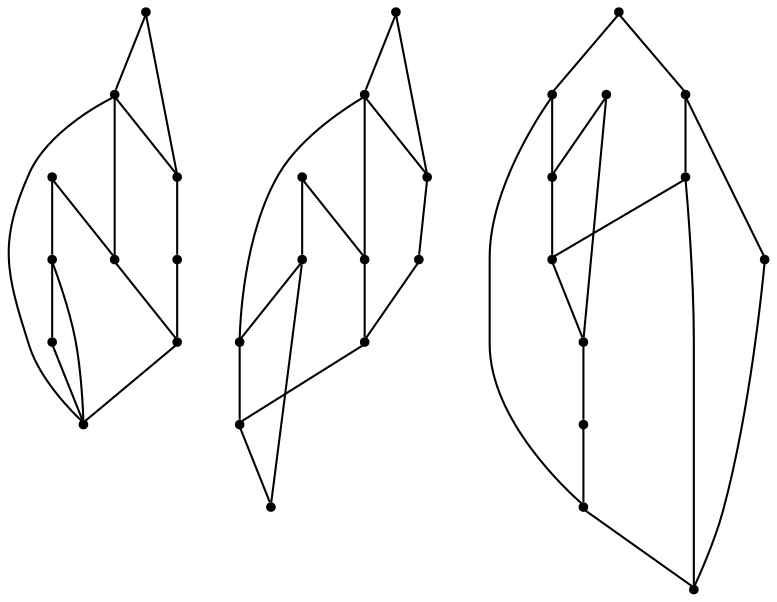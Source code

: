 graph {
  node [shape=point,comment="{\"directed\":false,\"doi\":\"10.1007/978-3-540-77537-9_10\",\"figure\":\"2\"}"]

  v0 [pos="1673.994801578965,682.9642099722022"]
  v1 [pos="1673.994801578965,876.6594969484096"]
  v2 [pos="1673.994801578965,945.5596645176568"]
  v3 [pos="1677.309822685774,761.7426936924614"]
  v4 [pos="1467.1535372534463,735.4831991190417"]
  v5 [pos="1463.8385479594383,682.9642099722022"]
  v6 [pos="1457.2711451508278,893.0404209651887"]
  v7 [pos="1463.8385479594385,945.5596645176568"]
  v8 [pos="1299.6539549361828,682.9642099722022"]
  v9 [pos="1299.6539549361828,876.6594969484096"]
  v10 [pos="1299.6539549361828,945.5596645176568"]
  v11 [pos="1302.9063684507857,762.4929994924659"]
  v12 [pos="1194.5757963136184,682.9642099722022"]
  v13 [pos="1188.0084571306095,719.1022751022625"]
  v14 [pos="1092.750114831259,735.4831991190417"]
  v15 [pos="1089.497701316656,682.9642099722022"]
  v16 [pos="1082.9302666952442,893.0404209651887"]
  v17 [pos="1089.497701316656,945.5596645176568"]
  v18 [pos="925.3130923869998,682.9642099722022"]
  v19 [pos="925.3130923869996,876.6594969484096"]
  v20 [pos="925.3130923869996,945.5596645176568"]
  v21 [pos="928.5029778413993,762.4929994924657"]
  v22 [pos="816.9199762832287,853.6512427064662"]
  v23 [pos="819.2967583589775,945.5596645176568"]
  v24 [pos="820.2349655772365,682.9642099722022"]
  v25 [pos="813.6675627686257,719.1022751022625"]
  v26 [pos="718.4717644358791,735.4831991190417"]
  v27 [pos="715.1568069546721,682.9642099722022"]
  v28 [pos="708.5894200524617,893.0404209651887"]
  v29 [pos="715.1568069546722,945.5596645176568"]
  v30 [pos="1568.9167383948036,682.9642099722022"]
  v31 [pos="1567.9785152701445,945.5596645176568"]
  v32 [pos="1193.6376686273616,945.5596645176568"]

  v0 -- v3 [id="-1",pos="1673.994801578965,682.9642099722022 1677.2514143832893,704.7845807330332 1684.1232338838797,732.903017234276 1678.9777042122773,754.5234251710658 1678.4480419159447,757.0392987099624 1677.878264766165,759.4445463542933 1677.309822685774,761.7426936924614"]
  v23 -- v20 [id="-3",pos="819.2967583589775,945.5596645176568 925.3130923869996,945.5596645176568 925.3130923869996,945.5596645176568 925.3130923869996,945.5596645176568"]
  v27 -- v24 [id="-6",pos="715.1568069546721,682.9642099722022 820.2349655772365,682.9642099722022 820.2349655772365,682.9642099722022 820.2349655772365,682.9642099722022"]
  v24 -- v18 [id="-7",pos="820.2349655772365,682.9642099722022 925.3130923869998,682.9642099722022 925.3130923869998,682.9642099722022 925.3130923869998,682.9642099722022"]
  v17 -- v32 [id="-16",pos="1089.497701316656,945.5596645176568 1193.6376686273616,945.5596645176568 1193.6376686273616,945.5596645176568 1193.6376686273616,945.5596645176568"]
  v32 -- v10 [id="-17",pos="1193.6376686273616,945.5596645176568 1299.6539549361828,945.5596645176568 1299.6539549361828,945.5596645176568 1299.6539549361828,945.5596645176568"]
  v15 -- v12 [id="-20",pos="1089.497701316656,682.9642099722022 1194.5757963136184,682.9642099722022 1194.5757963136184,682.9642099722022 1194.5757963136184,682.9642099722022"]
  v12 -- v8 [id="-21",pos="1194.5757963136184,682.9642099722022 1299.6539549361828,682.9642099722022 1299.6539549361828,682.9642099722022 1299.6539549361828,682.9642099722022"]
  v16 -- v32 [id="-29",pos="1082.9302666952442,893.0404209651887 1085.7282661615416,896.8918677758244 1085.7282661615416,896.8918677758244 1085.7282661615416,896.8918677758244 1086.733168916924,898.1631327016944 1086.733168916924,898.1631327016944 1086.733168916924,898.1631327016944 1087.8298197901527,899.6053582099507 1087.8298197901527,899.6053582099507 1087.8298197901527,899.6053582099507 1089.009820201785,901.1391697444856 1089.009820201785,901.1391697444856 1089.009820201785,901.1391697444856 1090.2815687312636,902.7564263251851 1090.2815687312636,902.7564263251851 1090.2815687312636,902.7564263251851 1091.6367940503496,904.3780078015701 1091.6367940503496,904.3780078015701 1091.6367940503496,904.3780078015701 1092.9960914079531,906.0410573954089 1092.9960914079531,906.0410573954089 1092.9960914079531,906.0410573954089 1094.3513167270394,907.6583139761084 1094.3513167270394,907.6583139761084 1094.3513167270394,907.6583139761084 1095.7106140846429,909.1921255106432 1095.7106140846429,909.1921255106432 1095.7106140846429,909.1921255106432 1097.1116498370502,910.6801440320388 1097.1116498370502,910.6801440320388 1097.1116498370502,910.6801440320388 1098.4251367613326,912.1223695402953 1098.4251367613326,912.1223695402953 1098.4251367613326,912.1223695402953 1099.738623685615,913.4353569892477 1099.738623685615,913.4353569892477 1099.738623685615,913.4353569892477 1101.0521106098972,914.6608289019784 1101.0521106098972,914.6608289019784 1101.0521106098972,914.6608289019784 1102.3196598496547,915.7987852784877 1102.3196598496547,915.7987852784877 1102.3196598496547,915.7987852784877 1103.591535630337,916.807503595693 1103.591535630337,916.807503595693 1103.591535630337,916.807503595693 1104.8590848700944,917.770428899759 1104.8590848700944,917.770428899759 1104.8590848700944,917.770428899759 1106.0850229662517,918.6415137719181 1106.0850229662517,918.6415137719181 1106.0850229662517,918.6415137719181 1107.3567714957303,919.4752010166802 1107.3567714957303,919.4752010166802 1107.3567714957303,919.4752010166802 1108.6702584200127,920.221118319592 1108.6702584200127,920.221118319592 1108.6702584200127,920.221118319592 1109.983745344295,920.8757040018542 1109.983745344295,920.8757040018542 1109.983745344295,920.8757040018542 1111.2972322685773,921.4883127554053 1111.2972322685773,921.4883127554053 1111.2972322685773,921.4883127554053 1112.6982680209846,922.0594533915026 1112.6982680209846,922.0594533915026 1112.6982680209846,922.0594533915026 1114.1410421681958,922.5845466088322 1114.1410421681958,922.5845466088322 1114.1410421681958,922.5845466088322 1115.4127906976744,923.02212428994 1115.4127906976744,923.02212428994 1115.4127906976744,923.02212428994 1116.7680160167604,923.4141633635375 1116.7680160167604,923.4141633635375 1116.7680160167604,923.4141633635375 1118.1690517691677,923.7642255084238 1118.1690517691677,923.7642255084238 1118.1690517691677,923.7642255084238 1119.5700875215753,924.1142876533102 1119.5700875215753,924.1142876533102 1119.5700875215753,924.1142876533102 1121.0586721021075,924.4643497981965 1121.0586721021075,924.4643497981965 1121.0586721021075,924.4643497981965 1122.5889950774435,924.772943825629 1122.5889950774435,924.772943825629 1122.5889950774435,924.772943825629 1124.169327775822,925.0772129573762 1124.169327775822,925.0772129573762 1124.169327775822,925.0772129573762 1125.7871995792832,925.3397595660409 1125.7871995792832,925.3397595660409 1125.7871995792832,925.3397595660409 1127.4508818160655,925.6023061747057 1127.4508818160655,925.6023061747057 1127.4508818160655,925.6023061747057 1129.1605017373727,925.8233846659167 1129.1605017373727,925.8233846659167 1129.1605017373727,925.8233846659167 1130.9118600534837,926.0398838558137 1130.9118600534837,926.0398838558137 1130.9118600534837,926.0398838558137 1132.704829513195,926.2609623470246 1132.704829513195,926.2609623470246 1132.704829513195,926.2609623470246 1134.501998262627,926.4359934194678 1134.501998262627,926.4359934194678 1134.501998262627,926.4359934194678 1136.336706117142,926.6527470149933 1136.336706117142,926.6527470149933 1136.336706117142,926.6527470149933 1138.1796852998955,926.8277780874365 1138.1796852998955,926.8277780874365 1138.1796852998955,926.8277780874365 1140.0185924441314,926.9610866367974 1140.0185924441314,926.9610866367974 1140.0185924441314,926.9610866367974 1141.8991107319675,927.1361177092406 1141.8991107319675,927.1361177092406 1141.8991107319675,927.1361177092406 1143.7380178762037,927.2653557685445 1143.7380178762037,927.2653557685445 1143.7380178762037,927.2653557685445 1145.5769250204396,927.3989187235338 1145.5769250204396,927.3989187235338 1145.5769250204396,927.3989187235338 1147.415704913472,927.573949795977 1147.415704913472,927.573949795977 1147.415704913472,927.573949795977 1149.2088016243868,927.703187855281 1149.2088016243868,927.703187855281 1149.2088016243868,927.703187855281 1151.005970373819,927.7907033915026 1151.005970373819,927.7907033915026 1151.005970373819,927.7907033915026 1152.7572014387263,927.9240119408634 1152.7572014387263,927.9240119408634 1152.7572014387263,927.9240119408634 1154.4668213600335,928.0532500001674 1154.4668213600335,928.0532500001674 1154.4668213600335,928.0532500001674 1156.1264315582985,928.1865585495282 1156.1264315582985,928.1865585495282 1156.1264315582985,928.1865585495282 1157.706764256677,928.3157966088321 1157.706764256677,928.3157966088321 1157.706764256677,928.3157966088321 1159.2828976653343,928.4908276812754 1159.2828976653343,928.4908276812754 1159.2828976653343,928.4908276812754 1160.8132206406704,928.6243906362647 1160.8132206406704,928.6243906362647 1160.8132206406704,928.6243906362647 1162.2559947878815,928.7533742899401 1162.2559947878815,928.7533742899401 1162.2559947878815,928.7533742899401 1163.7028409736101,928.9286597680118 1163.7028409736101,928.9286597680118 1163.7028409736101,928.9286597680118 1165.0622655824172,929.103690840455 1165.0622655824172,929.103690840455 1165.0622655824172,929.103690840455 1166.3715532169786,929.2787219128982 1166.3715532169786,929.2787219128982 1166.3715532169786,929.2787219128982 1167.6433017464572,929.4954755084237 1167.6433017464572,929.4954755084237 1167.6433017464572,929.4954755084237 1168.8692398426144,929.6745770709238 1168.8692398426144,929.6745770709238 1168.8692398426144,929.6745770709238 1170.3578244231467,929.978846202671 1170.3578244231467,929.978846202671 1170.3578244231467,929.978846202671 1171.8464090036791,930.3291627531859 1171.8464090036791,930.3291627531859 1171.8464090036791,930.3291627531859 1173.2016343227651,930.7250179112115 1173.2016343227651,930.7250179112115 1173.2016343227651,930.7250179112115 1174.5609316803689,931.1625955923193 1174.5609316803689,931.1625955923193 1174.5609316803689,931.1625955923193 1175.8326802098472,931.6004276790559 1175.8326802098472,931.6004276790559 1175.8326802098472,931.6004276790559 1177.1003567008083,932.1672434194678 1177.1003567008083,932.1672434194678 1177.1003567008083,932.1672434194678 1178.372105230287,932.7383840555651 1178.372105230287,932.7383840555651 1178.372105230287,932.7383840555651 1179.5980433264444,933.3927153321986 1179.5980433264444,933.3927153321986 1179.5980433264444,933.3927153321986 1180.8239814226017,934.0928396219714 1180.8239814226017,934.0928396219714 1180.8239814226017,934.0928396219714 1182.045720229038,934.8807338535943 1182.045720229038,934.8807338535943 1182.045720229038,934.8807338535943 1183.3174687585165,935.7561436214387 1183.3174687585165,935.7561436214387 1183.3174687585165,935.7561436214387 1184.5434068546738,936.6770919967938 1184.5434068546738,936.6770919967938 1184.5434068546738,936.6770919967938 1185.8151553841524,937.6400173008599 1185.8151553841524,937.6400173008599 1185.8151553841524,937.6400173008599 1187.0410934803097,938.6446651280083 1187.0410934803097,938.6446651280083 1187.0410934803097,938.6446651280083 1188.2628322867458,939.6533834452135 1188.2628322867458,939.6533834452135 1188.2628322867458,939.6533834452135 1189.4470319880995,940.7035698798726 1189.4470319880995,940.7035698798726 1189.4470319880995,940.7035698798726 1190.543682861328,941.6664951839387 1190.543682861328,941.6664951839387 1190.543682861328,941.6664951839387 1193.6376686273616,945.5596645176568 1193.6376686273616,945.5596645176568 1193.6376686273616,945.5596645176568"]
  v7 -- v31 [id="-44",pos="1463.8385479594385,945.5596645176568 1567.9785152701445,945.5596645176568 1567.9785152701445,945.5596645176568 1567.9785152701445,945.5596645176568"]
  v31 -- v2 [id="-45",pos="1567.9785152701445,945.5596645176568 1673.994801578965,945.5596645176568 1673.994801578965,945.5596645176568 1673.994801578965,945.5596645176568"]
  v5 -- v30 [id="-48",pos="1463.8385479594383,682.9642099722022 1568.9167383948036,682.9642099722022 1568.9167383948036,682.9642099722022 1568.9167383948036,682.9642099722022"]
  v30 -- v0 [id="-49",pos="1568.9167383948036,682.9642099722022 1673.994801578965,682.9642099722022 1673.994801578965,682.9642099722022 1673.994801578965,682.9642099722022"]
  v6 -- v31 [id="-57",pos="1457.2711451508278,893.0404209651887 1460.069112804324,896.8918677758244 1460.069112804324,896.8918677758244 1460.069112804324,896.8918677758244 1461.0740155597066,898.1631327016944 1461.0740155597066,898.1631327016944 1461.0740155597066,898.1631327016944 1462.166467143214,899.6053582099507 1462.166467143214,899.6053582099507 1462.166467143214,899.6053582099507 1463.3506668445675,901.1391697444856 1463.3506668445675,901.1391697444856 1463.3506668445675,901.1391697444856 1464.6183433355286,902.7564263251851 1464.6183433355286,902.7564263251851 1464.6183433355286,902.7564263251851 1465.9776406931321,904.3780078015701 1465.9776406931321,904.3780078015701 1465.9776406931321,904.3780078015701 1467.3328660122183,906.0410573954089 1467.3328660122183,906.0410573954089 1467.3328660122183,906.0410573954089 1468.6921633698219,907.6583139761084 1468.6921633698219,907.6583139761084 1468.6921633698219,907.6583139761084 1470.047388688908,909.1921255106432 1470.047388688908,909.1921255106432 1470.047388688908,909.1921255106432 1471.4484244413154,910.6801440320388 1471.4484244413154,910.6801440320388 1471.4484244413154,910.6801440320388 1472.765983404115,912.1223695402953 1472.765983404115,912.1223695402953 1472.765983404115,912.1223695402953 1474.0794703283975,913.4353569892477 1474.0794703283975,913.4353569892477 1474.0794703283975,913.4353569892477 1475.3929572526797,914.6608289019784 1475.3929572526797,914.6608289019784 1475.3929572526797,914.6608289019784 1476.6606337436408,915.7987852784877 1476.6606337436408,915.7987852784877 1476.6606337436408,915.7987852784877 1477.9281829833983,916.807503595693 1477.9281829833983,916.807503595693 1477.9281829833983,916.807503595693 1479.199931512877,917.770428899759 1479.199931512877,917.770428899759 1479.199931512877,917.770428899759 1480.4258696090342,918.6415137719181 1480.4258696090342,918.6415137719181 1480.4258696090342,918.6415137719181 1481.6935460999953,919.4752010166802 1481.6935460999953,919.4752010166802 1481.6935460999953,919.4752010166802 1483.0111050627952,920.221118319592 1483.0111050627952,920.221118319592 1483.0111050627952,920.221118319592 1484.3245919870776,920.8757040018542 1484.3245919870776,920.8757040018542 1484.3245919870776,920.8757040018542 1485.6380789113598,921.4883127554053 1485.6380789113598,921.4883127554053 1485.6380789113598,921.4883127554053 1487.0391146637671,922.0594533915026 1487.0391146637671,922.0594533915026 1487.0391146637671,922.0594533915026 1488.4818888109783,922.5845466088322 1488.4818888109783,922.5845466088322 1488.4818888109783,922.5845466088322 1489.7536373404569,923.02212428994 1489.7536373404569,923.02212428994 1489.7536373404569,923.02212428994 1491.1088626595429,923.4141633635375 1491.1088626595429,923.4141633635375 1491.1088626595429,923.4141633635375 1492.5098984119504,923.7642255084238 1492.5098984119504,923.7642255084238 1492.5098984119504,923.7642255084238 1493.9109341643577,924.1142876533102 1493.9109341643577,924.1142876533102 1493.9109341643577,924.1142876533102 1495.39951874489,924.4643497981965 1495.39951874489,924.4643497981965 1495.39951874489,924.4643497981965 1496.929841720226,924.772943825629 1496.929841720226,924.772943825629 1496.929841720226,924.772943825629 1498.5101744186045,925.0772129573762 1498.5101744186045,925.0772129573762 1498.5101744186045,925.0772129573762 1500.1280462220657,925.3397595660409 1500.1280462220657,925.3397595660409 1500.1280462220657,925.3397595660409 1501.791728458848,925.6023061747057 1501.791728458848,925.6023061747057 1501.791728458848,925.6023061747057 1503.5013483801552,925.8233846659167 1503.5013483801552,925.8233846659167 1503.5013483801552,925.8233846659167 1505.248507406545,926.0398838558137 1505.248507406545,926.0398838558137 1505.248507406545,926.0398838558137 1507.0456761559774,926.2609623470246 1507.0456761559774,926.2609623470246 1507.0456761559774,926.2609623470246 1508.8428449054097,926.4359934194678 1508.8428449054097,926.4359934194678 1508.8428449054097,926.4359934194678 1510.6775527599245,926.6527470149933 1510.6775527599245,926.6527470149933 1510.6775527599245,926.6527470149933 1512.5164599041605,926.8277780874365 1512.5164599041605,926.8277780874365 1512.5164599041605,926.8277780874365 1514.3594390869139,926.9610866367974 1514.3594390869139,926.9610866367974 1514.3594390869139,926.9610866367974 1516.2400846259538,927.1361177092406 1516.2400846259538,927.1361177092406 1516.2400846259538,927.1361177092406 1518.0788645189862,927.2653557685445 1518.0788645189862,927.2653557685445 1518.0788645189862,927.2653557685445 1519.917771663222,927.3989187235338 1519.917771663222,927.3989187235338 1519.917771663222,927.3989187235338 1521.7566788074582,927.573949795977 1521.7566788074582,927.573949795977 1521.7566788074582,927.573949795977 1523.5496482671692,927.703187855281 1523.5496482671692,927.703187855281 1523.5496482671692,927.703187855281 1525.3468170166016,927.7907033915026 1525.3468170166016,927.7907033915026 1525.3468170166016,927.7907033915026 1527.0980480815088,927.9240119408634 1527.0980480815088,927.9240119408634 1527.0980480815088,927.9240119408634 1528.807668002816,928.0532500001674 1528.807668002816,928.0532500001674 1528.807668002816,928.0532500001674 1530.467278201081,928.1865585495282 1530.467278201081,928.1865585495282 1530.467278201081,928.1865585495282 1532.0434116097383,928.3157966088321 1532.0434116097383,928.3157966088321 1532.0434116097383,928.3157966088321 1533.6237443081168,928.4908276812754 1533.6237443081168,928.4908276812754 1533.6237443081168,928.4908276812754 1535.1540672834528,928.6243906362647 1535.1540672834528,928.6243906362647 1535.1540672834528,928.6243906362647 1536.596841430664,928.7533742899401 1536.596841430664,928.7533742899401 1536.596841430664,928.7533742899401 1538.0436876163926,928.9286597680118 1538.0436876163926,928.9286597680118 1538.0436876163926,928.9286597680118 1539.3989129354786,929.103690840455 1539.3989129354786,929.103690840455 1539.3989129354786,929.103690840455 1540.712399859761,929.2787219128982 1540.712399859761,929.2787219128982 1540.712399859761,929.2787219128982 1541.9841483892396,929.4954755084237 1541.9841483892396,929.4954755084237 1541.9841483892396,929.4954755084237 1543.210086485397,929.6745770709238 1543.210086485397,929.6745770709238 1543.210086485397,929.6745770709238 1544.6986710659291,929.978846202671 1544.6986710659291,929.978846202671 1544.6986710659291,929.978846202671 1546.1872556464616,930.3291627531859 1546.1872556464616,930.3291627531859 1546.1872556464616,930.3291627531859 1547.5424809655476,930.7250179112115 1547.5424809655476,930.7250179112115 1547.5424809655476,930.7250179112115 1548.9017783231513,931.1625955923193 1548.9017783231513,931.1625955923193 1548.9017783231513,931.1625955923193 1550.1694548141124,931.6004276790559 1550.1694548141124,931.6004276790559 1550.1694548141124,931.6004276790559 1551.441203343591,932.1672434194678 1551.441203343591,932.1672434194678 1551.441203343591,932.1672434194678 1552.7087525833483,932.7383840555651 1552.7087525833483,932.7383840555651 1552.7087525833483,932.7383840555651 1553.9346906795058,933.3927153321986 1553.9346906795058,933.3927153321986 1553.9346906795058,933.3927153321986 1555.160628775663,934.0928396219714 1555.160628775663,934.0928396219714 1555.160628775663,934.0928396219714 1556.3865668718204,934.8807338535943 1556.3865668718204,934.8807338535943 1556.3865668718204,934.8807338535943 1557.658315401299,935.7561436214387 1557.658315401299,935.7561436214387 1557.658315401299,935.7561436214387 1558.8842534974563,936.6770919967938 1558.8842534974563,936.6770919967938 1558.8842534974563,936.6770919967938 1560.1560020269349,937.6400173008599 1560.1560020269349,937.6400173008599 1560.1560020269349,937.6400173008599 1561.3819401230921,938.6446651280083 1561.3819401230921,938.6446651280083 1561.3819401230921,938.6446651280083 1562.6036789295285,939.6533834452135 1562.6036789295285,939.6533834452135 1562.6036789295285,939.6533834452135 1563.787878630882,940.7035698798726 1563.787878630882,940.7035698798726 1563.787878630882,940.7035698798726 1564.8803302143895,941.6664951839387 1564.8803302143895,941.6664951839387 1564.8803302143895,941.6664951839387 1567.9785152701445,945.5596645176568 1567.9785152701445,945.5596645176568 1567.9785152701445,945.5596645176568"]
  v30 -- v3 [id="-71",pos="1568.9167383948036,682.9642099722022 1571.710411320176,686.8156567828379 1571.710411320176,686.8156567828379 1571.710411320176,686.8156567828379 1572.7195133652797,688.0869217087079 1572.7195133652797,688.0869217087079 1572.7195133652797,688.0869217087079 1573.8161642385082,689.5291472169642 1573.8161642385082,689.5291472169642 1573.8161642385082,689.5291472169642 1574.9961646501408,691.0629587514991 1574.9961646501408,691.0629587514991 1574.9961646501408,691.0629587514991 1576.263841141102,692.6802153321986 1576.263841141102,692.6802153321986 1576.263841141102,692.6802153321986 1577.6231384987054,694.3015424029551 1577.6231384987054,694.3015424029551 1577.6231384987054,694.3015424029551 1578.9783638177914,695.9645919967938 1578.9783638177914,695.9645919967938 1578.9783638177914,695.9645919967938 1580.3376611753952,697.5818485774934 1580.3376611753952,697.5818485774934 1580.3376611753952,697.5818485774934 1581.6928864944812,699.1159145176567 1581.6928864944812,699.1159145176567 1581.6928864944812,699.1159145176567 1583.0939222468885,700.6039330390523 1583.0939222468885,700.6039330390523 1583.0939222468885,700.6039330390523 1584.407409171171,702.0461585473088 1584.407409171171,702.0461585473088 1584.407409171171,702.0461585473088 1585.7208960954533,703.3591459962612 1585.7208960954533,703.3591459962612 1585.7208960954533,703.3591459962612 1587.0343830197355,704.584617908992 1587.0343830197355,704.584617908992 1587.0343830197355,704.584617908992 1588.3061315492141,705.7223198798727 1588.3061315492141,705.7223198798727 1588.3061315492141,705.7223198798727 1589.5778800786927,706.7310381970779 1589.5778800786927,706.7310381970779 1589.5778800786927,706.7310381970779 1590.8455565696538,707.6939635011439 1590.8455565696538,707.6939635011439 1590.8455565696538,707.6939635011439 1592.0713674146075,708.5693732689884 1592.0713674146075,708.5693732689884 1592.0713674146075,708.5693732689884 1593.3390439055686,709.3987356180651 1593.3390439055686,709.3987356180651 1593.3390439055686,709.3987356180651 1594.652530829851,710.1449073266056 1594.652530829851,710.1449073266056 1594.652530829851,710.1449073266056 1595.9660177541332,710.7992386032391 1595.9660177541332,710.7992386032391 1595.9660177541332,710.7992386032391 1597.283576716933,711.4121017624188 1597.283576716933,711.4121017624188 1597.283576716933,711.4121017624188 1598.680540430823,711.9829879928876 1598.680540430823,711.9829879928876 1598.680540430823,711.9829879928876 1600.1273866165516,712.5083356158457 1600.1273866165516,712.5083356158457 1600.1273866165516,712.5083356158457 1601.3950631075127,712.9459132969536 1601.3950631075127,712.9459132969536 1601.3950631075127,712.9459132969536 1602.7543604651162,713.3376979649223 1602.7543604651162,713.3376979649223 1602.7543604651162,713.3376979649223 1604.1553962175235,713.7335531229479 1604.1553962175235,713.7335531229479 1604.1553962175235,713.7335531229479 1605.5564319699308,714.0838696734628 1605.5564319699308,714.0838696734628 1605.5564319699308,714.0838696734628 1607.0450165504633,714.38813880521 1607.0450165504633,714.38813880521 1607.0450165504633,714.38813880521 1608.5753395257993,714.7382009500964 1608.5753395257993,714.7382009500964 1608.5753395257993,714.7382009500964 1610.1556722241778,715.0465405719003 1610.1556722241778,715.0465405719003 1610.1556722241778,715.0465405719003 1611.773544027639,715.3093415861937 1611.773544027639,715.3093415861937 1611.773544027639,715.3093415861937 1613.4373535156249,715.6136107179408 1613.4373535156249,715.6136107179408 1613.4373535156249,715.6136107179408 1615.142774147211,715.8761573266056 1615.142774147211,715.8761573266056 1615.142774147211,715.8761573266056 1616.8940052121184,716.1387039352704 1616.8940052121184,716.1387039352704 1616.8940052121184,716.1387039352704 1618.6453635282294,716.4012505439351 1618.6453635282294,716.4012505439351 1618.6453635282294,716.4012505439351 1620.4425322776617,716.6637971526 1620.4425322776617,716.6637971526 1620.4425322776617,716.6637971526 1622.2814394218976,716.8848756438108 1622.2814394218976,716.8848756438108 1622.2814394218976,716.8848756438108 1624.12021931493,717.1474222524756 1624.12021931493,717.1474222524756 1624.12021931493,717.1474222524756 1625.9591264591659,717.4099688611404 1625.9591264591659,717.4099688611404 1625.9591264591659,717.4099688611404 1627.798033603402,717.6725154698051 1627.798033603402,717.6725154698051 1627.798033603402,717.6725154698051 1629.6368134964343,717.9353164840985 1629.6368134964343,717.9353164840985 1629.6368134964343,717.9353164840985 1631.4757206406703,718.1978630927632 1631.4757206406703,718.1978630927632 1631.4757206406703,718.1978630927632 1633.2686901003815,718.460409701428 1633.2686901003815,718.460409701428 1633.2686901003815,718.460409701428 1635.0658588498136,718.7229563100929 1635.0658588498136,718.7229563100929 1635.0658588498136,718.7229563100929 1636.8172171659246,719.02722544184 1636.8172171659246,719.02722544184 1636.8172171659246,719.02722544184 1638.5226377975107,719.3358194692725 1638.5226377975107,719.3358194692725 1638.5226377975107,719.3358194692725 1640.2322577188181,719.6400886010197 1640.2322577188181,719.6400886010197 1640.2322577188181,719.6400886010197 1641.850129522279,719.990150745906 1641.850129522279,719.990150745906 1641.850129522279,719.990150745906 1643.4722006154614,720.3402128907924 1643.4722006154614,720.3402128907924 1643.4722006154614,720.3402128907924 1645.0023963395938,720.7363224544465 1645.0023963395938,720.7363224544465 1645.0023963395938,720.7363224544465 1646.4951802098474,721.1281071224153 1646.4951802098474,721.1281071224153 1646.4951802098474,721.1281071224153 1647.8962159622547,721.5239622804409 1647.8962159622547,721.5239622804409 1647.8962159622547,721.5239622804409 1649.2931796761445,721.9615399615487 1649.2931796761445,721.9615399615487 1649.2931796761445,721.9615399615487 1650.6107386389442,722.4410945713677 1650.6107386389442,722.4410945713677 1650.6107386389442,722.4410945713677 1651.8784151299055,722.9244652656148 1651.8784151299055,722.9244652656148 1651.8784151299055,722.9244652656148 1653.1043532260628,723.449812888573 1653.1043532260628,723.449812888573 1653.1043532260628,723.449812888573 1654.2843536376952,723.9749061059025 1654.2843536376952,723.9749061059025 1654.2843536376952,723.9749061059025 1655.5561021671738,724.6750303956752 1655.5561021671738,724.6750303956752 1655.5561021671738,724.6750303956752 1656.782040263331,725.4171316141588 1656.782040263331,725.4171316141588 1656.782040263331,725.4171316141588 1657.9204295313634,726.2047714401532 1657.9204295313634,726.2047714401532 1657.9204295313634,726.2047714401532 1659.0586915481922,727.0801812079976 1659.0586915481922,727.0801812079976 1659.0586915481922,727.0801812079976 1660.1095319880994,728.0013839889813 1660.1095319880994,728.0013839889813 1660.1095319880994,728.0013839889813 1661.160245176803,729.051824829269 1661.160245176803,729.051824829269 1661.160245176803,729.051824829269 1662.1651479321856,730.1895268001497 1662.1651479321856,730.1895268001497 1662.1651479321856,730.1895268001497 1663.1742499772893,731.4149987128804 1663.1742499772893,731.4149987128804 1663.1742499772893,731.4149987128804 1664.1375415890716,732.7279861618329 1664.1375415890716,732.7279861618329 1664.1375415890716,732.7279861618329 1665.10070594965,734.2160046832284 1665.10070594965,734.2160046832284 1665.10070594965,734.2160046832284 1666.0639975614324,735.7457457277064 1666.0639975614324,735.7457457277064 1666.0639975614324,735.7457457277064 1666.9854235272073,737.454842740313 1666.9854235272073,737.454842740313 1666.9854235272073,737.454842740313 1667.9445158492686,739.2471303934558 1667.9445158492686,739.2471303934558 1667.9445158492686,739.2471303934558 1668.9076802098473,741.1310040728769 1668.9076802098473,741.1310040728769 1668.9076802098473,741.1310040728769 1669.8292334268258,743.1443702172306 1669.8292334268258,743.1443702172306 1669.8292334268258,743.1443702172306 1670.7923977874045,745.1992044790381 1670.7923977874045,745.1992044790381 1670.7923977874045,745.1992044790381 1671.709751714662,747.3000861596134 1671.709751714662,747.3000861596134 1671.709751714662,747.3000861596134 1672.5854944983193,749.3589909114778 1672.5854944983193,749.3589909114778 1672.5854944983193,749.3589909114778 1673.4193716359691,751.4140795789139 1673.4193716359691,751.4140795789139 1673.4193716359691,751.4140795789139 1674.1616279069767,753.3854687945566 1674.1616279069767,753.3854687945566 1674.1616279069767,753.3854687945566 1674.9079562165016,755.223803866467 1674.9079562165016,755.223803866467 1674.9079562165016,755.223803866467 1675.5209252645802,756.8410604471667 1675.5209252645802,756.8410604471667 1675.5209252645802,756.8410604471667 1677.309822685774,761.7426936924614 1677.309822685774,761.7426936924614 1677.309822685774,761.7426936924614"]
  v28 -- v22 [id="-78",pos="708.5894200524617,893.0404209651887 715.6780119785042,885.2042187945566 724.2635870645212,870.2655202860338 734.3710865464321,882.0114281562398 742.3186877228493,888.9391478273158 754.8488592458325,910.8844317517654 762.6546389557594,892.340296675416 769.4055061872615,878.2892194049082 772.8246824042741,858.503076049972 781.3935875826103,845.9942056997412 788.8032342955123,834.3775358888392 808.8556698466456,849.1788553579444 816.9199762832287,853.6512427064662"]
  v1 -- v3 [id="-79",pos="1673.994801578965,876.6594969484096 1677.2023282614405,862.9415263457129 1679.530172831071,847.4871473535475 1671.1427203511082,821.3977607201602 1664.6806982869034,797.0144671036138 1671.8517089258432,783.1081623195653 1677.309822685774,761.7426936924614"]
  v26 -- v28 [id="-80",pos="718.4717644358791,735.4831991190417 718.6220913796399,737.9675340965624 717.9512787504386,740.2503640548719 717.2958837819654,742.5732295811333 708.218291916958,772.4175538664671 709.302472172227,777.9152594994572 716.7287887928097,807.7427930133066 723.9842070468636,834.3900017646382 715.0150332073832,848.6077147218471 709.811158858898,874.1337578681539 708.5201310243601,880.0785932408487 708.0830658149791,886.4597083823269 708.5894200524617,893.0404209651887"]
  v27 -- v26 [id="-81",pos="715.1568069546721,682.9642099722022 716.3035152701444,686.7406071224152 717.2625439666037,690.6210561747057 718.3049858270689,694.430780462259 719.7685655460801,700.587142267568 721.3113591393759,706.7602948443613 721.936862431016,713.0751513562576 722.8683505355264,721.0695897807684 721.2909178766099,728.3102608038963 718.4717644358791,735.4831991190417"]
  v29 -- v28 [id="-82",pos="715.1568069546722,945.5596645176568 712.7381319735695,929.6075784912464 708.5031890332388,910.6092743078161 708.5894200524617,893.0404209651887"]
  v2 -- v1 [id="-83",pos="1673.994801578965,945.5596645176568 1660.1661454481027,910.5921475503853 1668.1873381329733,895.351875340054 1673.994801578965,876.6594969484096"]
  v26 -- v19 [id="-84",pos="718.4717644358791,735.4831991190417 727.732836630178,724.2542434860517 744.4244406411814,700.4037158093826 756.3499780699264,693.7306561724863 761.6872753054596,691.6506357534522 762.9965629400209,699.2075005439351 763.838838657113,702.7045603139991 765.6318717424259,712.6416441652065 766.0446746471316,722.7494341931716 767.1663303818813,732.7697086849153 770.0351451430209,752.8687709629693 769.8725181047306,762.9556997293932 792.2516146637672,766.6445813433847 812.866945914335,769.2288337182072 811.5034492670103,783.7299545456219 815.8525136548419,800.3902159425502 823.5499389648437,852.9717888740132 856.3576534182525,831.2473290351461 875.70117251374,870.1947955212967 896.7543751561363,915.431932362117 891.4212135847224,931.2376452527419 925.3130923869996,876.6594969484096"]
  v24 -- v25 [id="-85",pos="820.2349655772365,682.9642099722022 818.9506350849949,688.7661847369394 818.3794044317201,691.6005178446276 817.7789696272029,694.430780462259 816.3820695389148,701.7543552913605 814.9101548660633,709.082000610519 813.6675627686257,719.1022751022625"]
  v25 -- v21 [id="-86",pos="813.6675627686257,719.1022751022625 820.435084001408,724.4208791727526 837.9898329269054,743.2486765249365 847.3300712762876,737.4965652633954 857.8754421500272,732.2486859576426 865.7646350239598,716.3137350077136 876.6227257307186,712.3747726608564 901.478703343591,705.9683301226816 918.7248681001885,745.6243162843471 928.5029778413993,762.4929994924657"]
  v25 -- v22 [id="-87",pos="813.6675627686257,719.1022751022625 812.337390030262,728.3389802580687 813.2380740498387,737.2754867721844 816.3779338747955,748.7463821579266 823.975212487509,777.315116621705 828.2409273369367,784.6636232024046 820.2307821939157,814.2619372449294 815.3248023438994,832.3806849880468 815.0205232403266,842.1616866144009 816.9199762832287,853.6512427064662"]
  v22 -- v23 [id="-88",pos="816.9199762832287,853.6512427064662 818.6890241667483,860.8105509165646 821.1354332127064,868.6997353788336 824.0836305130359,879.7815628219892 827.2192910482717,891.248133312046 828.1199750678484,900.1848942317903 826.4478942516238,912.0348540040736 825.4471907859624,920.0962051559735 823.8459888901821,928.1865585495282 822.2447869944018,936.1519987794643 821.7569058795308,938.6446651280083 821.1940101800963,941.1037499335836 819.2967583589775,945.5596645176568"]
  v19 -- v21 [id="-90",pos="925.3130923869996,876.6594969484096 928.5205626863265,862.9415838647002 930.8484315283631,847.4871959040606 922.4609634399413,821.3977607201602 916.0728553701937,797.293582534244 923.0075530757927,783.4279059498739 928.5029778413993,762.4929994924657"]
  v18 -- v21 [id="-91",pos="925.3130923869998,682.9642099722022 928.5696574721225,704.7845807330332 935.441476972713,732.903017234276 930.3001465908316,754.5234251710658 929.7141853439691,757.3045568803897 929.0792528641973,759.9505055230449 928.5029778413993,762.4929994924657"]
  v17 -- v16 [id="-92",pos="1089.497701316656,945.5596645176568 1087.079024881739,929.6075783649827 1082.8440945082796,910.6092740070661 1082.9302666952442,893.0404209651887"]
  v16 -- v14 [id="-93",pos="1082.9302666952442,893.0404209651887 1082.4239424321327,886.4597081127106 1082.8609950355205,880.0785931152575 1084.1520055016806,874.1337578681539 1089.3559434757676,848.6077147218471 1098.325117315248,834.3900017646382 1091.0655633970748,807.7427930133066 1083.6433824406113,777.9152594994572 1082.5592021853424,772.4175538664671 1091.6367940503496,742.5732295811333 1092.2904874950102,740.255440786596 1092.9595186502474,737.9779269849741 1092.750114831259,735.4831991190417"]
  v15 -- v14 [id="-94",pos="1089.497701316656,682.9642099722022 1090.6443619129268,686.7406071224152 1091.603454234988,690.6210561747057 1092.6458960954533,694.430780462259 1094.1094121888625,700.587142267568 1095.6522057821583,706.7602948443613 1096.2777726994004,713.0751513562576 1097.210003445086,721.0759634522271 1095.6293112922738,728.3194194526732 1092.750114831259,735.4831991190417"]
  v14 -- v9 [id="-95",pos="1092.750114831259,735.4831991190417 1102.0736832729606,724.2542434860517 1118.765223658362,700.4037158093826 1130.690824712709,693.7306561724863 1136.0281219482422,691.6506357534522 1137.3374095828033,699.2075005439351 1138.1796852998955,702.7045603139991 1139.9727820108103,712.6416441652065 1140.385584915516,722.7494341931716 1141.5071770246639,732.7697086849153 1144.3760554114053,752.8687709629693 1144.213428373115,762.9556997293932 1166.5924613065497,766.6445813433847 1187.2077925571175,769.2288337182072 1185.844295909793,783.7299545456219 1190.1933602976244,800.3902159425502 1197.8907856076262,852.9717888740132 1230.6985636866368,831.2473290351461 1250.0420191565224,870.1947955212967 1271.0952217989188,915.431932362117 1265.7621238531067,931.2376452527419 1299.6539549361828,876.6594969484096"]
  v16 -- v13 [id="-96",pos="1082.9302666952442,893.0404209651887 1096.2527042122774,897.1045508812931 1110.5216361822083,901.3935753730367 1124.2986149987507,903.2817739481433 1137.666862949105,904.8532375157037 1143.7880275992459,902.2064013562576 1148.595832576308,889.4517751688463 1158.2946648176326,859.0655668946986 1153.745434286428,839.7711896197519 1175.874418604651,812.948949795977 1196.0852182787517,787.272807328825 1199.4544483983238,784.7137411112292 1191.3734879604606,751.8099347369395 1188.3170412995094,739.9724408404551 1186.4781341552734,730.6899426715097 1188.0084571306095,719.1022751022625"]
  v12 -- v13 [id="-97",pos="1194.5757963136184,682.9642099722022 1193.2915453533792,688.7661847369394 1192.7203147001044,691.6005178446276 1192.1198162699854,694.430780462259 1190.5978918740916,702.3794299207107 1189.009160596271,710.315867908992 1188.0084571306095,719.1022751022625"]
  v13 -- v11 [id="-98",pos="1188.0084571306095,719.1022751022625 1194.7759306441906,724.4208791727526 1212.3307431952896,743.2486765249365 1221.670981544672,737.4965652633954 1232.2162887928098,732.2486859576426 1240.1054816667422,716.3137350077136 1250.963572373501,712.3747726608564 1275.8195499863734,705.9683301226816 1293.0657783685729,745.6243162843471 1302.9063684507857,762.4929994924659"]
  v11 -- v8 [id="-99",pos="1302.9063684507857,762.4929994924659 1303.4193796896266,759.9398434416669 1304.0525305656438,757.2989537620772 1304.6368575694949,754.5234251710658 1309.7823872410972,732.903017234276 1302.9105677405068,704.7845807330332 1299.6539549361828,682.9642099722022"]
  v9 -- v11 [id="-100",pos="1299.6539549361828,876.6594969484096 1302.8614717648597,862.9415917639453 1305.189343940303,847.4872025716447 1296.8018737083257,821.3977607201602 1290.4121463702527,797.2876867053686 1297.3518443014416,783.4211235345393 1302.9063684507857,762.4929994924659"]
  v6 -- v3 [id="-101",pos="1457.2711451508278,893.0404209651887 1471.1189710750136,897.2378594306539 1486.3511946567269,901.9105276102526 1500.6992768753405,903.5025980337256 1515.1475057912426,904.8781692673016 1519.6342559814452,899.2677619408634 1524.0791405256405,886.4757381260551 1535.0998582706893,850.5292404342938 1531.4346418513808,838.7166782894075 1565.801883431368,817.0629432152774 1602.6208739524664,793.6627135011439 1599.1808921636537,788.3817614636795 1614.2254202199535,749.6635144488534 1623.3321526106013,718.1393497981965 1664.7587819653886,755.0820999313642 1677.309822685774,761.7426936924614"]
  v7 -- v6 [id="-102",pos="1463.8385479594385,945.5596645176568 1461.419874660528,929.6075990841027 1457.1849521520064,910.6093233583676 1457.2711451508278,893.0404209651887"]
  v5 -- v4 [id="-103",pos="1463.8385479594383,682.9642099722022 1464.9852085557095,686.7406071224152 1465.9443008777707,690.6210561747057 1466.9825434485147,694.430780462259 1468.450258831645,700.587142267568 1469.9889803864235,706.7602948443613 1470.618619342183,713.0751513562576 1471.550171290382,721.0701377152353 1469.9724585432355,728.3088705045402 1467.1535372534463,735.4831991190417"]
  v4 -- v1 [id="-104",pos="1467.1535372534463,735.4831991190417 1476.414529915743,724.2542434860517 1493.1061975523482,700.4037158093826 1505.0316713554914,693.7306561724863 1510.3689685910247,691.6506357534522 1511.6782562255858,699.2075005439351 1512.5164599041605,702.7045603139991 1514.3136286535928,712.6416441652065 1514.7264315582984,722.7494341931716 1515.8480236674463,732.7697086849153 1518.7169020541878,752.8687709629693 1518.5542750158975,762.9556997293932 1540.933435200536,766.6445813433847 1561.5487664511036,769.2288337182072 1560.1851425525754,783.7299545456219 1564.5301349018894,800.3902159425502 1572.2316322504087,852.9717888740132 1605.0394103294195,831.2473290351461 1624.3829930505087,870.1947955212967 1645.4360684417013,915.431932362117 1640.1029704958892,931.2376452527419 1673.994801578965,876.6594969484096"]
  v10 -- v9 [id="-105",pos="1299.6539549361828,945.5596645176568 1285.8270270655294,910.5922009747796 1293.8471826768173,895.3519219091665 1299.6539549361828,876.6594969484096"]
  v6 -- v4 [id="-106",pos="1457.2711451508278,893.0404209651887 1456.7626311896192,886.4597523551712 1457.198874998742,880.0786137240467 1458.4887801059456,874.1337578681539 1463.69679011855,848.6077147218471 1472.6659639580305,834.3900017646382 1465.4064100398573,807.7427930133066 1457.9842290833938,777.9152594994572 1456.900048828125,772.4175538664671 1465.9776406931321,742.5732295811333 1466.632889384291,740.2499263777606 1467.3035488548244,737.967090037223 1467.1535372534463,735.4831991190417"]
  v29 -- v23 [id="-107",pos="715.1568069546722,945.5596645176568 819.2967583589775,945.5596645176568 819.2967583589775,945.5596645176568 819.2967583589775,945.5596645176568"]
  v20 -- v19 [id="-108",pos="925.3130923869996,945.5596645176568 911.4861409211844,910.5921945237851 919.5062865503942,895.3519162859423 925.3130923869996,876.6594969484096"]
}